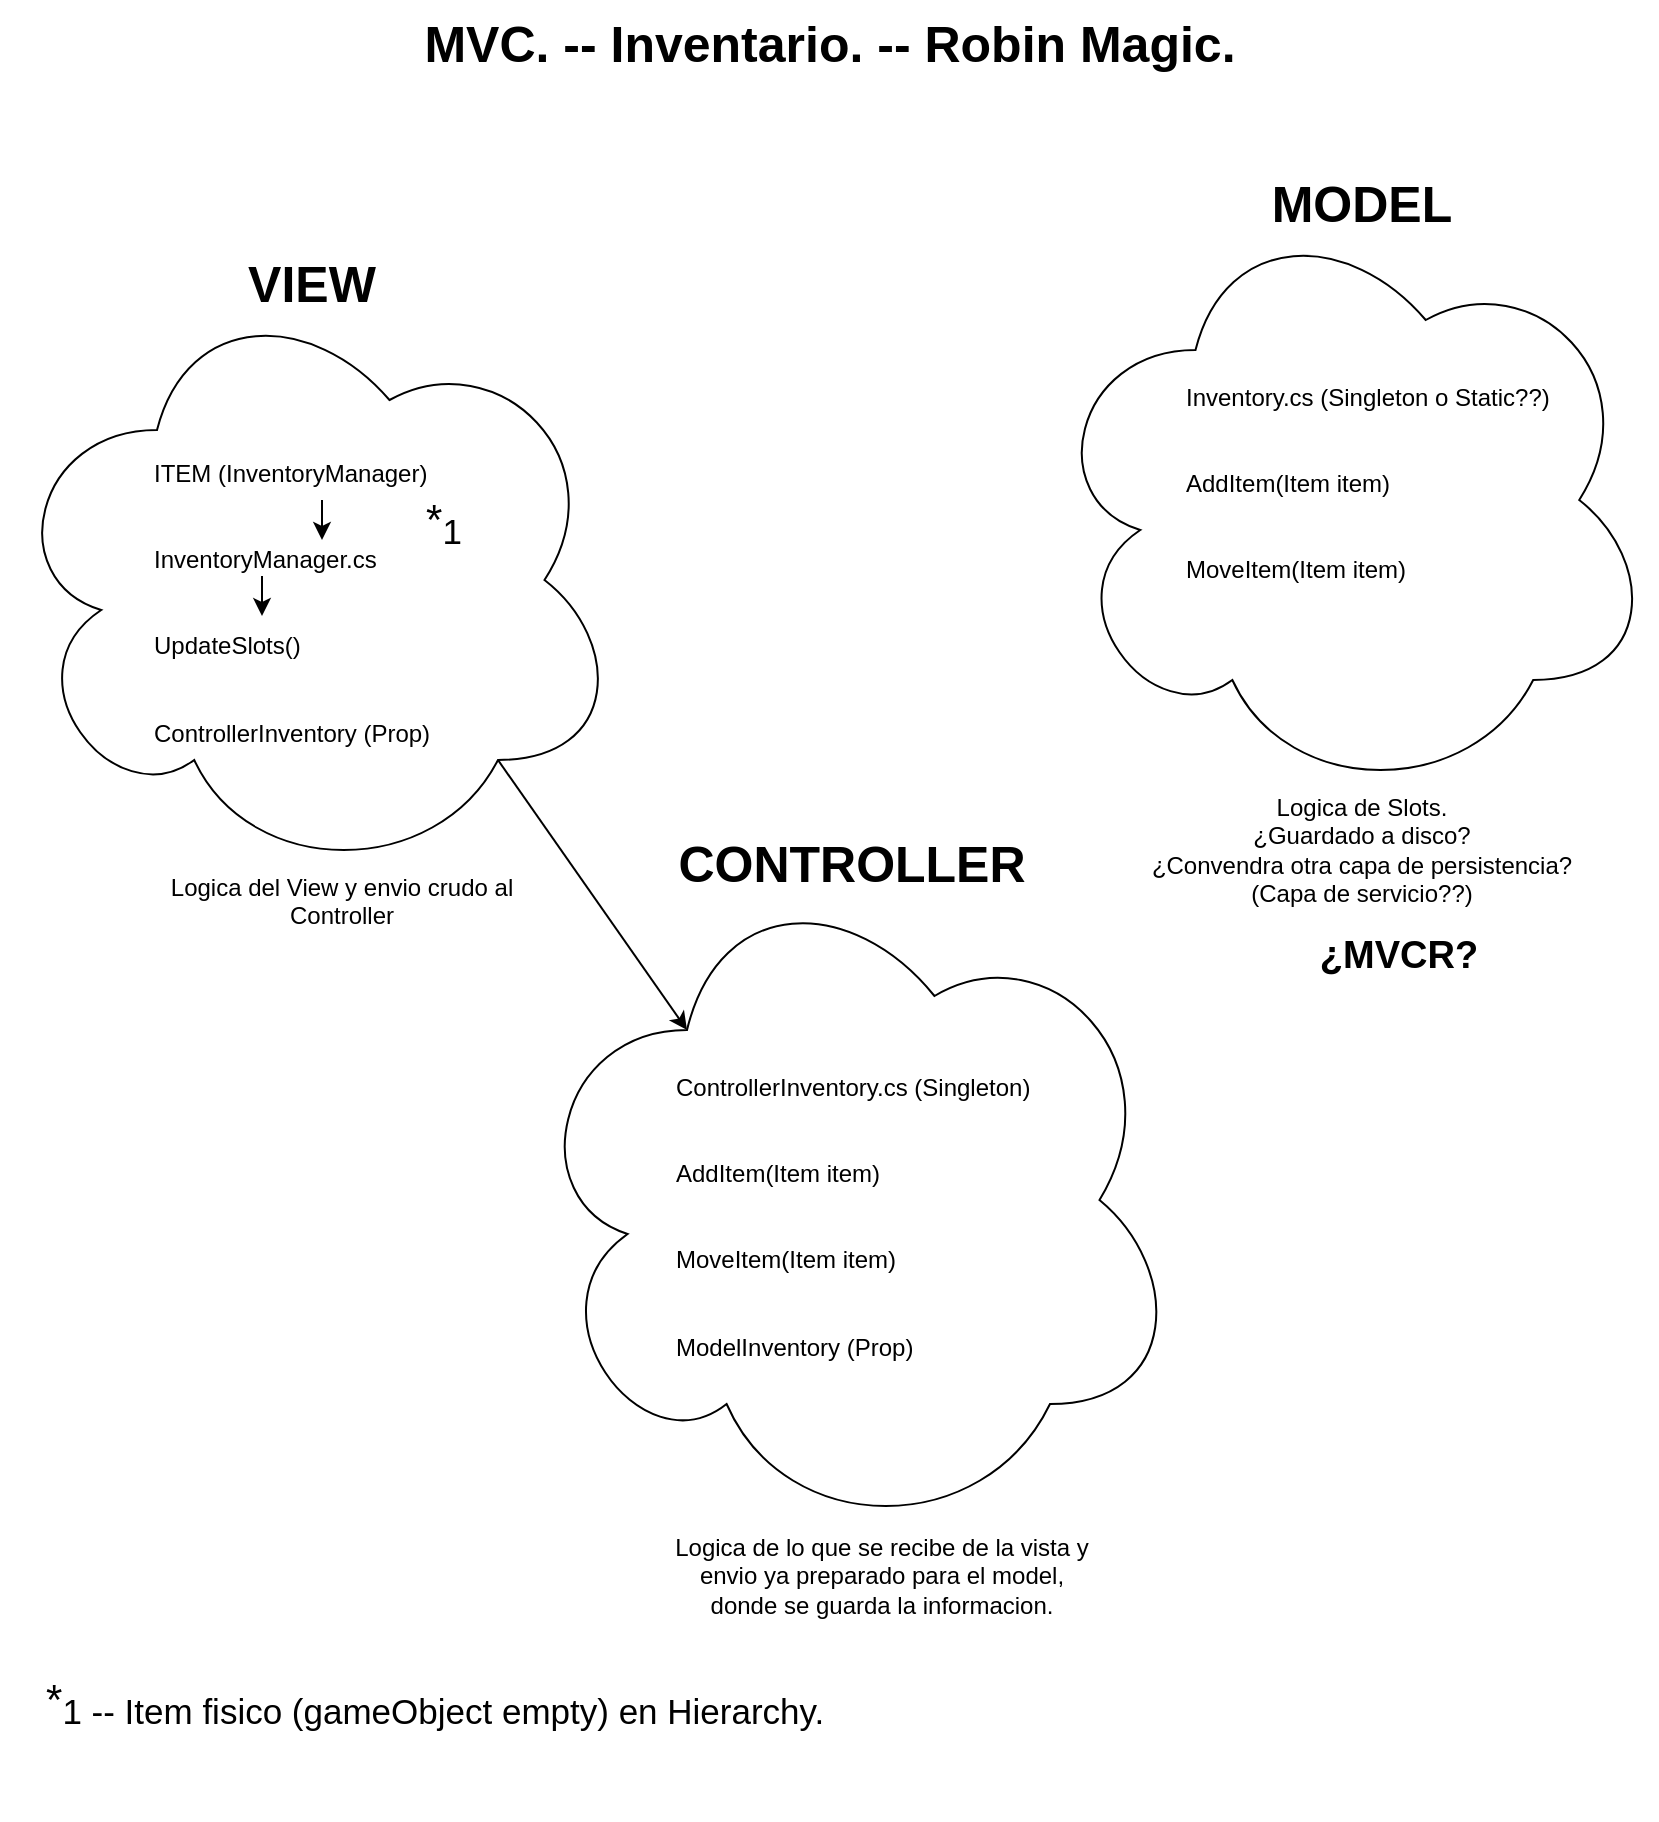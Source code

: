 <mxfile version="25.0.3">
  <diagram name="Página-1" id="NNcK9qNj-DYhnkzNMqoG">
    <mxGraphModel dx="1687" dy="922" grid="1" gridSize="10" guides="1" tooltips="1" connect="1" arrows="1" fold="1" page="1" pageScale="1" pageWidth="827" pageHeight="1169" math="0" shadow="0">
      <root>
        <mxCell id="0" />
        <mxCell id="1" parent="0" />
        <mxCell id="1o3MNnr9brXegVGV5sTs-1" value="" style="ellipse;shape=cloud;whiteSpace=wrap;html=1;fontStyle=1" vertex="1" parent="1">
          <mxGeometry y="140" width="310" height="300" as="geometry" />
        </mxCell>
        <mxCell id="1o3MNnr9brXegVGV5sTs-2" value="" style="ellipse;shape=cloud;whiteSpace=wrap;html=1;fontStyle=1" vertex="1" parent="1">
          <mxGeometry x="260" y="430" width="330" height="340" as="geometry" />
        </mxCell>
        <mxCell id="1o3MNnr9brXegVGV5sTs-3" value="" style="ellipse;shape=cloud;whiteSpace=wrap;html=1;fontStyle=1" vertex="1" parent="1">
          <mxGeometry x="520" y="100" width="307" height="300" as="geometry" />
        </mxCell>
        <mxCell id="1o3MNnr9brXegVGV5sTs-4" value="Logica del View y envio crudo al Controller" style="text;html=1;align=center;verticalAlign=top;whiteSpace=wrap;rounded=0;" vertex="1" parent="1">
          <mxGeometry x="60" y="430" width="220" height="60" as="geometry" />
        </mxCell>
        <mxCell id="1o3MNnr9brXegVGV5sTs-5" value="Logica de lo que se recibe de la vista y envio ya preparado para el model, donde se guarda la informacion." style="text;html=1;align=center;verticalAlign=top;whiteSpace=wrap;rounded=0;" vertex="1" parent="1">
          <mxGeometry x="330" y="760" width="220" height="60" as="geometry" />
        </mxCell>
        <mxCell id="1o3MNnr9brXegVGV5sTs-6" value="Logica de Slots.&lt;div&gt;¿Guardado a disco?&lt;/div&gt;&lt;div&gt;¿Convendra otra capa de persistencia? (Capa de servicio??)&lt;/div&gt;" style="text;html=1;align=center;verticalAlign=top;whiteSpace=wrap;rounded=0;" vertex="1" parent="1">
          <mxGeometry x="570" y="390" width="220" height="80" as="geometry" />
        </mxCell>
        <mxCell id="1o3MNnr9brXegVGV5sTs-7" value="VIEW" style="text;html=1;align=center;verticalAlign=top;whiteSpace=wrap;rounded=0;fontSize=25;fontStyle=1" vertex="1" parent="1">
          <mxGeometry x="45" y="120" width="220" height="40" as="geometry" />
        </mxCell>
        <mxCell id="1o3MNnr9brXegVGV5sTs-8" value="CONTROLLER" style="text;html=1;align=center;verticalAlign=top;whiteSpace=wrap;rounded=0;fontSize=25;fontStyle=1" vertex="1" parent="1">
          <mxGeometry x="315" y="410" width="220" height="40" as="geometry" />
        </mxCell>
        <mxCell id="1o3MNnr9brXegVGV5sTs-10" value="ITEM (InventoryManager)&lt;div&gt;&lt;br&gt;&lt;/div&gt;&lt;div&gt;&lt;br&gt;&lt;/div&gt;&lt;div&gt;InventoryManager.cs&lt;/div&gt;&lt;div&gt;&lt;br&gt;&lt;/div&gt;&lt;div&gt;&lt;br&gt;&lt;/div&gt;&lt;div&gt;UpdateSlots()&lt;/div&gt;&lt;div&gt;&lt;br&gt;&lt;/div&gt;&lt;div&gt;&lt;br&gt;&lt;/div&gt;&lt;div&gt;ControllerInventory (Prop)&lt;/div&gt;" style="text;html=1;align=left;verticalAlign=top;whiteSpace=wrap;rounded=0;" vertex="1" parent="1">
          <mxGeometry x="74" y="223" width="200" height="150" as="geometry" />
        </mxCell>
        <mxCell id="1o3MNnr9brXegVGV5sTs-9" value="MODEL" style="text;html=1;align=center;verticalAlign=top;whiteSpace=wrap;rounded=0;fontSize=25;fontStyle=1" vertex="1" parent="1">
          <mxGeometry x="570" y="80" width="220" height="40" as="geometry" />
        </mxCell>
        <mxCell id="1o3MNnr9brXegVGV5sTs-11" value="" style="endArrow=classic;html=1;rounded=0;" edge="1" parent="1">
          <mxGeometry width="50" height="50" relative="1" as="geometry">
            <mxPoint x="160" y="249.998" as="sourcePoint" />
            <mxPoint x="160" y="270" as="targetPoint" />
          </mxGeometry>
        </mxCell>
        <mxCell id="1o3MNnr9brXegVGV5sTs-12" value="" style="endArrow=classic;html=1;rounded=0;" edge="1" parent="1">
          <mxGeometry width="50" height="50" relative="1" as="geometry">
            <mxPoint x="130" y="287.998" as="sourcePoint" />
            <mxPoint x="130" y="308" as="targetPoint" />
          </mxGeometry>
        </mxCell>
        <mxCell id="1o3MNnr9brXegVGV5sTs-14" value="*&lt;sub&gt;1&lt;/sub&gt;" style="text;html=1;align=left;verticalAlign=top;whiteSpace=wrap;rounded=0;fontSize=21;" vertex="1" parent="1">
          <mxGeometry x="210" y="240" width="50" height="40" as="geometry" />
        </mxCell>
        <mxCell id="1o3MNnr9brXegVGV5sTs-15" value="" style="endArrow=classic;html=1;rounded=0;exitX=0.8;exitY=0.8;exitDx=0;exitDy=0;exitPerimeter=0;entryX=0.25;entryY=0.25;entryDx=0;entryDy=0;entryPerimeter=0;" edge="1" parent="1" source="1o3MNnr9brXegVGV5sTs-1" target="1o3MNnr9brXegVGV5sTs-2">
          <mxGeometry width="50" height="50" relative="1" as="geometry">
            <mxPoint x="280" y="510" as="sourcePoint" />
            <mxPoint x="330" y="460" as="targetPoint" />
          </mxGeometry>
        </mxCell>
        <mxCell id="1o3MNnr9brXegVGV5sTs-16" value="ControllerInventory.cs (Singleton)&lt;div&gt;&lt;br&gt;&lt;/div&gt;&lt;div&gt;&lt;br&gt;&lt;/div&gt;&lt;div&gt;AddItem(Item item)&lt;/div&gt;&lt;div&gt;&lt;br&gt;&lt;/div&gt;&lt;div&gt;&lt;br&gt;&lt;/div&gt;&lt;div&gt;MoveItem(Item item)&lt;/div&gt;&lt;div&gt;&lt;br&gt;&lt;/div&gt;&lt;div&gt;&lt;br&gt;&lt;/div&gt;&lt;div&gt;ModelInventory (Prop)&lt;/div&gt;" style="text;html=1;align=left;verticalAlign=top;whiteSpace=wrap;rounded=0;" vertex="1" parent="1">
          <mxGeometry x="335" y="530" width="200" height="150" as="geometry" />
        </mxCell>
        <mxCell id="1o3MNnr9brXegVGV5sTs-21" value="Inventory.cs (Singleton o Static??)&lt;div&gt;&lt;br&gt;&lt;/div&gt;&lt;div&gt;&lt;br&gt;&lt;/div&gt;&lt;div&gt;AddItem(Item item)&lt;/div&gt;&lt;div&gt;&lt;br&gt;&lt;/div&gt;&lt;div&gt;&lt;br&gt;&lt;/div&gt;&lt;div&gt;MoveItem(Item item)&lt;/div&gt;" style="text;html=1;align=left;verticalAlign=top;whiteSpace=wrap;rounded=0;" vertex="1" parent="1">
          <mxGeometry x="590" y="185" width="200" height="150" as="geometry" />
        </mxCell>
        <mxCell id="1o3MNnr9brXegVGV5sTs-22" value="MVC. -- Inventario. -- Robin Magic." style="text;html=1;align=center;verticalAlign=top;whiteSpace=wrap;rounded=0;fontSize=25;fontStyle=1" vertex="1" parent="1">
          <mxGeometry x="4" width="820" height="40" as="geometry" />
        </mxCell>
        <mxCell id="1o3MNnr9brXegVGV5sTs-23" value="*&lt;sub&gt;1 -- Item fisico (gameObject empty) en Hierarchy.&lt;/sub&gt;" style="text;html=1;align=left;verticalAlign=top;whiteSpace=wrap;rounded=0;fontSize=21;" vertex="1" parent="1">
          <mxGeometry x="20" y="830" width="790" height="80" as="geometry" />
        </mxCell>
        <mxCell id="1o3MNnr9brXegVGV5sTs-24" value="¿MVCR?" style="text;html=1;align=center;verticalAlign=top;whiteSpace=wrap;rounded=0;fontSize=19;fontStyle=1" vertex="1" parent="1">
          <mxGeometry x="607" y="460" width="183" height="40" as="geometry" />
        </mxCell>
      </root>
    </mxGraphModel>
  </diagram>
</mxfile>
